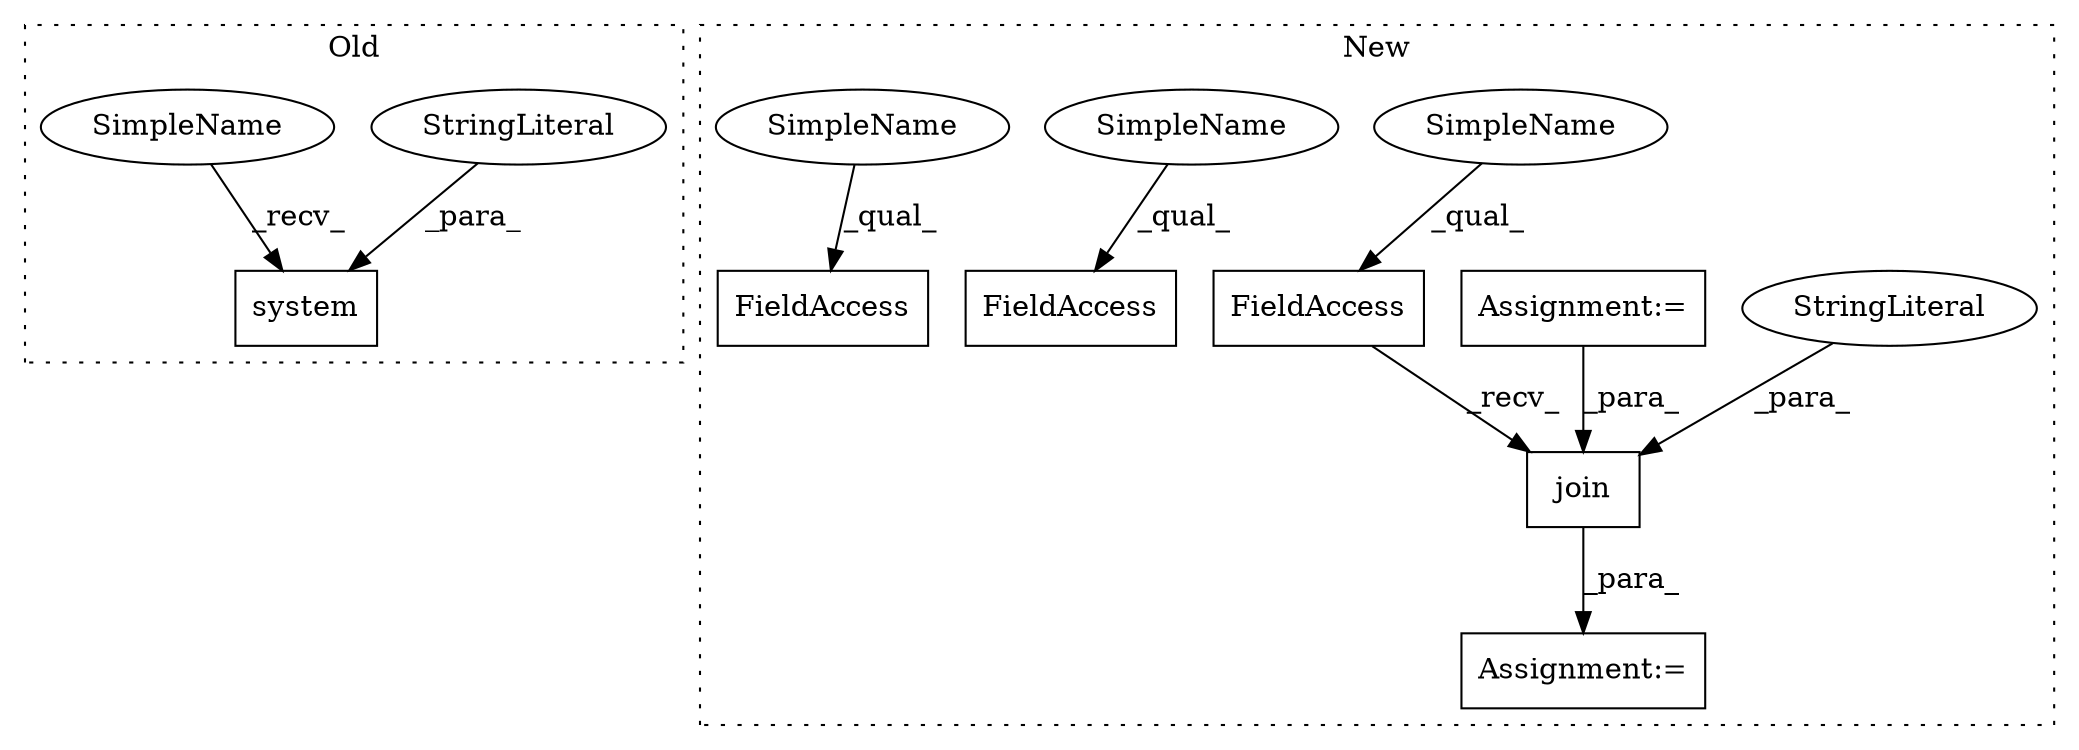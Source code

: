 digraph G {
subgraph cluster0 {
1 [label="system" a="32" s="3937,3995" l="7,1" shape="box"];
9 [label="StringLiteral" a="45" s="3944" l="51" shape="ellipse"];
10 [label="SimpleName" a="42" s="3934" l="2" shape="ellipse"];
label = "Old";
style="dotted";
}
subgraph cluster1 {
2 [label="join" a="32" s="4183,4212" l="5,1" shape="box"];
3 [label="FieldAccess" a="22" s="4175" l="7" shape="box"];
4 [label="StringLiteral" a="45" s="4200" l="12" shape="ellipse"];
5 [label="FieldAccess" a="22" s="4224" l="7" shape="box"];
6 [label="FieldAccess" a="22" s="4129" l="7" shape="box"];
7 [label="Assignment:=" a="7" s="4174" l="1" shape="box"];
8 [label="Assignment:=" a="7" s="4112" l="1" shape="box"];
11 [label="SimpleName" a="42" s="4175" l="2" shape="ellipse"];
12 [label="SimpleName" a="42" s="4224" l="2" shape="ellipse"];
13 [label="SimpleName" a="42" s="4129" l="2" shape="ellipse"];
label = "New";
style="dotted";
}
2 -> 7 [label="_para_"];
3 -> 2 [label="_recv_"];
4 -> 2 [label="_para_"];
8 -> 2 [label="_para_"];
9 -> 1 [label="_para_"];
10 -> 1 [label="_recv_"];
11 -> 3 [label="_qual_"];
12 -> 5 [label="_qual_"];
13 -> 6 [label="_qual_"];
}